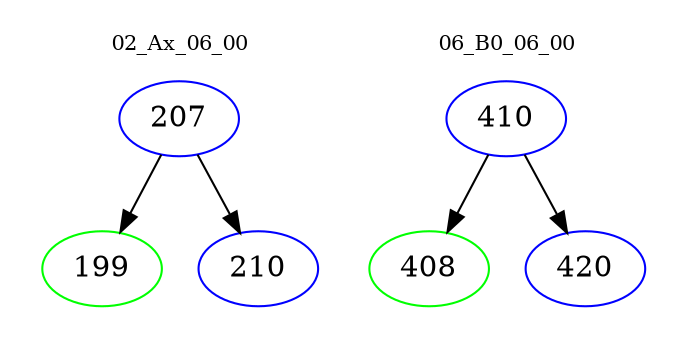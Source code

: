 digraph{
subgraph cluster_0 {
color = white
label = "02_Ax_06_00";
fontsize=10;
T0_207 [label="207", color="blue"]
T0_207 -> T0_199 [color="black"]
T0_199 [label="199", color="green"]
T0_207 -> T0_210 [color="black"]
T0_210 [label="210", color="blue"]
}
subgraph cluster_1 {
color = white
label = "06_B0_06_00";
fontsize=10;
T1_410 [label="410", color="blue"]
T1_410 -> T1_408 [color="black"]
T1_408 [label="408", color="green"]
T1_410 -> T1_420 [color="black"]
T1_420 [label="420", color="blue"]
}
}
